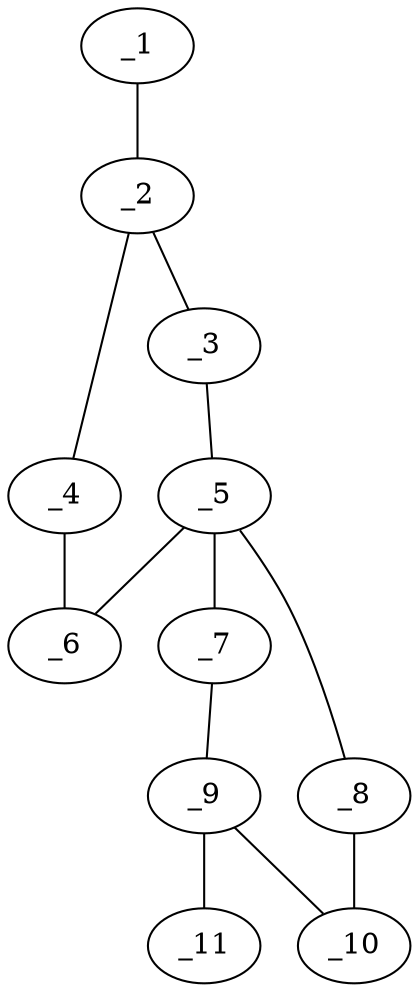 graph molid326651 {
	_1	 [charge=0,
		chem=4,
		symbol="N  ",
		x="4.1756",
		y="-2.3479"];
	_2	 [charge=0,
		chem=1,
		symbol="C  ",
		x="3.5878",
		y="-1.5388"];
	_1 -- _2	 [valence=2];
	_3	 [charge=0,
		chem=4,
		symbol="N  ",
		x="3.8968",
		y="-0.5878"];
	_2 -- _3	 [valence=1];
	_4	 [charge=0,
		chem=5,
		symbol="S  ",
		x="2.5878",
		y="-1.5388"];
	_2 -- _4	 [valence=1];
	_5	 [charge=0,
		chem=1,
		symbol="C  ",
		x="3.0878",
		y=0];
	_3 -- _5	 [valence=1];
	_6	 [charge=0,
		chem=1,
		symbol="C  ",
		x="2.2788",
		y="-0.5878"];
	_4 -- _6	 [valence=1];
	_5 -- _6	 [valence=1];
	_7	 [charge=0,
		chem=4,
		symbol="N  ",
		x="2.2788",
		y="0.5878"];
	_5 -- _7	 [valence=1];
	_8	 [charge=0,
		chem=1,
		symbol="C  ",
		x="3.8968",
		y="0.5878"];
	_5 -- _8	 [valence=1];
	_9	 [charge=0,
		chem=1,
		symbol="C  ",
		x="2.5878",
		y="1.5388"];
	_7 -- _9	 [valence=1];
	_10	 [charge=0,
		chem=5,
		symbol="S  ",
		x="3.5878",
		y="1.5388"];
	_8 -- _10	 [valence=1];
	_9 -- _10	 [valence=1];
	_11	 [charge=0,
		chem=4,
		symbol="N  ",
		x=2,
		y="2.3479"];
	_9 -- _11	 [valence=2];
}
